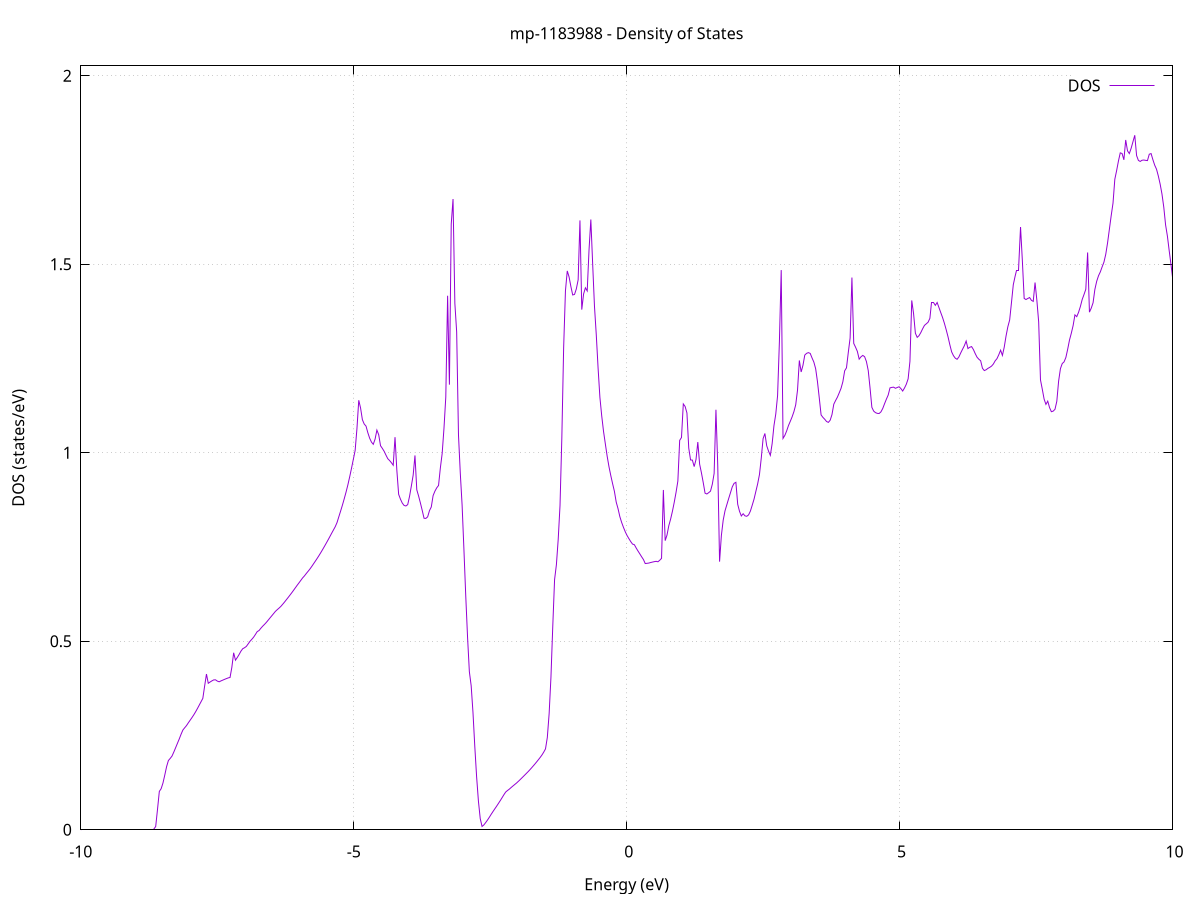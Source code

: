 set title 'mp-1183988 - Density of States'
set xlabel 'Energy (eV)'
set ylabel 'DOS (states/eV)'
set grid
set xrange [-10:10]
set yrange [0:2.026]
set xzeroaxis lt -1
set terminal png size 800,600
set output 'mp-1183988_dos_gnuplot.png'
plot '-' using 1:2 with lines title 'DOS'
-15.569900 0.000000
-15.536700 0.000000
-15.503500 0.000000
-15.470200 0.000000
-15.437000 0.000000
-15.403800 0.000000
-15.370600 0.000000
-15.337400 0.000000
-15.304200 0.000000
-15.270900 0.000000
-15.237700 0.000000
-15.204500 0.000000
-15.171300 0.000000
-15.138100 0.000000
-15.104900 0.000000
-15.071700 0.000000
-15.038400 0.000000
-15.005200 0.000000
-14.972000 0.000000
-14.938800 0.000000
-14.905600 0.000000
-14.872400 0.000000
-14.839100 0.000000
-14.805900 0.000000
-14.772700 0.000000
-14.739500 0.000000
-14.706300 0.000000
-14.673100 0.000000
-14.639800 0.000000
-14.606600 0.000000
-14.573400 0.000000
-14.540200 0.000000
-14.507000 0.000000
-14.473800 0.000000
-14.440600 0.000000
-14.407300 0.000000
-14.374100 0.000000
-14.340900 0.000000
-14.307700 0.000000
-14.274500 0.000000
-14.241300 0.000000
-14.208000 0.000000
-14.174800 0.000000
-14.141600 0.000000
-14.108400 0.000000
-14.075200 0.000000
-14.042000 0.000000
-14.008700 0.000000
-13.975500 0.000000
-13.942300 0.000000
-13.909100 0.000000
-13.875900 0.000000
-13.842700 0.000000
-13.809400 0.000000
-13.776200 0.000000
-13.743000 0.000000
-13.709800 0.000000
-13.676600 0.000000
-13.643400 0.000000
-13.610200 0.000000
-13.576900 0.000000
-13.543700 0.000000
-13.510500 0.000000
-13.477300 0.000000
-13.444100 0.000000
-13.410900 0.000000
-13.377600 0.000000
-13.344400 0.000000
-13.311200 0.000000
-13.278000 0.000000
-13.244800 0.000000
-13.211600 0.000000
-13.178300 0.000000
-13.145100 0.000000
-13.111900 0.000000
-13.078700 0.000000
-13.045500 0.000000
-13.012300 0.000000
-12.979100 0.000000
-12.945800 0.000000
-12.912600 0.000000
-12.879400 0.000000
-12.846200 0.000000
-12.813000 0.000000
-12.779800 0.000000
-12.746500 0.000000
-12.713300 0.000000
-12.680100 0.000000
-12.646900 0.000000
-12.613700 0.000000
-12.580500 0.000000
-12.547200 3.753000
-12.514000 41.516200
-12.480800 66.302300
-12.447600 49.009900
-12.414400 93.719200
-12.381200 89.827300
-12.348000 142.206200
-12.314700 140.594300
-12.281500 0.000000
-12.248300 0.000000
-12.215100 0.000000
-12.181900 0.000000
-12.148700 0.000000
-12.115400 0.000000
-12.082200 0.000000
-12.049000 0.000000
-12.015800 0.000000
-11.982600 0.000000
-11.949400 0.000000
-11.916100 0.000000
-11.882900 0.000000
-11.849700 0.000000
-11.816500 0.000000
-11.783300 0.000000
-11.750100 0.000000
-11.716900 0.000000
-11.683600 0.000000
-11.650400 0.000000
-11.617200 0.000000
-11.584000 0.000000
-11.550800 0.000000
-11.517600 0.000000
-11.484300 0.000000
-11.451100 0.000000
-11.417900 0.000000
-11.384700 0.000000
-11.351500 0.000000
-11.318300 0.000000
-11.285000 0.000000
-11.251800 0.000000
-11.218600 0.000000
-11.185400 0.000000
-11.152200 0.000000
-11.119000 0.000000
-11.085800 0.000000
-11.052500 0.000000
-11.019300 0.000000
-10.986100 0.000000
-10.952900 0.000000
-10.919700 0.000000
-10.886500 0.000000
-10.853200 0.000000
-10.820000 0.000000
-10.786800 0.000000
-10.753600 0.000000
-10.720400 0.000000
-10.687200 0.000000
-10.653900 0.000000
-10.620700 0.000000
-10.587500 0.000000
-10.554300 0.000000
-10.521100 0.000000
-10.487900 0.000000
-10.454700 0.000000
-10.421400 0.000000
-10.388200 0.000000
-10.355000 0.000000
-10.321800 0.000000
-10.288600 0.000000
-10.255400 0.000000
-10.222100 0.000000
-10.188900 0.000000
-10.155700 0.000000
-10.122500 0.000000
-10.089300 0.000000
-10.056100 0.000000
-10.022800 0.000000
-9.989600 0.000000
-9.956400 0.000000
-9.923200 0.000000
-9.890000 0.000000
-9.856800 0.000000
-9.823600 0.000000
-9.790300 0.000000
-9.757100 0.000000
-9.723900 0.000000
-9.690700 0.000000
-9.657500 0.000000
-9.624300 0.000000
-9.591000 0.000000
-9.557800 0.000000
-9.524600 0.000000
-9.491400 0.000000
-9.458200 0.000000
-9.425000 0.000000
-9.391700 0.000000
-9.358500 0.000000
-9.325300 0.000000
-9.292100 0.000000
-9.258900 0.000000
-9.225700 0.000000
-9.192400 0.000000
-9.159200 0.000000
-9.126000 0.000000
-9.092800 0.000000
-9.059600 0.000000
-9.026400 0.000000
-8.993200 0.000000
-8.959900 0.000000
-8.926700 0.000000
-8.893500 0.000000
-8.860300 0.000000
-8.827100 0.000000
-8.793900 0.000000
-8.760600 0.000000
-8.727400 0.000000
-8.694200 0.000000
-8.661000 0.000000
-8.627800 0.008600
-8.594600 0.054100
-8.561300 0.101700
-8.528100 0.108900
-8.494900 0.123800
-8.461700 0.144900
-8.428500 0.167200
-8.395300 0.183700
-8.362100 0.189200
-8.328800 0.195500
-8.295600 0.206200
-8.262400 0.217800
-8.229200 0.229400
-8.196000 0.241000
-8.162800 0.253400
-8.129500 0.264600
-8.096300 0.270600
-8.063100 0.276400
-8.029900 0.283700
-7.996700 0.290600
-7.963500 0.297500
-7.930200 0.304800
-7.897000 0.312800
-7.863800 0.321400
-7.830600 0.330400
-7.797400 0.339500
-7.764200 0.348500
-7.731000 0.381400
-7.697700 0.413000
-7.664500 0.388500
-7.631300 0.391900
-7.598100 0.394900
-7.564900 0.397500
-7.531700 0.397700
-7.498400 0.394300
-7.465200 0.392500
-7.432000 0.394800
-7.398800 0.396900
-7.365600 0.399000
-7.332400 0.400900
-7.299100 0.402800
-7.265900 0.403900
-7.232700 0.430800
-7.199500 0.469500
-7.166300 0.449800
-7.133100 0.456900
-7.099900 0.464800
-7.066600 0.473600
-7.033400 0.480200
-7.000200 0.482800
-6.967000 0.486300
-6.933800 0.493000
-6.900600 0.499800
-6.867300 0.505100
-6.834100 0.510800
-6.800900 0.518000
-6.767700 0.525600
-6.734500 0.528400
-6.701300 0.534500
-6.668000 0.539900
-6.634800 0.544700
-6.601600 0.549900
-6.568400 0.555700
-6.535200 0.561600
-6.502000 0.567400
-6.468800 0.573200
-6.435500 0.579100
-6.402300 0.583600
-6.369100 0.587800
-6.335900 0.592300
-6.302700 0.597900
-6.269500 0.603600
-6.236200 0.609700
-6.203000 0.615800
-6.169800 0.622000
-6.136600 0.628300
-6.103400 0.634900
-6.070200 0.641600
-6.036900 0.648300
-6.003700 0.654700
-5.970500 0.661200
-5.937300 0.667800
-5.904100 0.673100
-5.870900 0.679300
-5.837700 0.685200
-5.804400 0.691200
-5.771200 0.697900
-5.738000 0.705000
-5.704800 0.712100
-5.671600 0.719300
-5.638400 0.726800
-5.605100 0.734600
-5.571900 0.742700
-5.538700 0.751000
-5.505500 0.759500
-5.472300 0.768100
-5.439100 0.777000
-5.405800 0.786000
-5.372600 0.794800
-5.339400 0.803600
-5.306200 0.814600
-5.273000 0.830100
-5.239800 0.845400
-5.206600 0.861200
-5.173300 0.878100
-5.140100 0.895800
-5.106900 0.914900
-5.073700 0.936200
-5.040500 0.958700
-5.007300 0.982300
-4.974000 1.006000
-4.940800 1.064100
-4.907600 1.139200
-4.874400 1.118500
-4.841200 1.087600
-4.808000 1.076200
-4.774700 1.070600
-4.741500 1.053200
-4.708300 1.038600
-4.675100 1.028200
-4.641900 1.022300
-4.608700 1.036000
-4.575400 1.060000
-4.542200 1.047700
-4.509000 1.018600
-4.475800 1.011600
-4.442600 1.003800
-4.409400 0.993700
-4.376200 0.984200
-4.342900 0.979300
-4.309700 0.973500
-4.276500 0.966800
-4.243300 1.041300
-4.210100 0.953600
-4.176900 0.889700
-4.143600 0.876800
-4.110400 0.866500
-4.077200 0.860200
-4.044000 0.858800
-4.010800 0.862400
-3.977600 0.884000
-3.944300 0.911600
-3.911100 0.940400
-3.877900 0.992800
-3.844700 0.901700
-3.811500 0.885200
-3.778300 0.866700
-3.745100 0.847100
-3.711800 0.826200
-3.678600 0.825800
-3.645400 0.830000
-3.612200 0.846400
-3.579000 0.856100
-3.545800 0.886200
-3.512500 0.898000
-3.479300 0.906900
-3.446100 0.913100
-3.412900 0.959600
-3.379700 0.997800
-3.346500 1.064800
-3.313200 1.147700
-3.280000 1.416400
-3.246800 1.180500
-3.213600 1.606100
-3.180400 1.672900
-3.147200 1.396400
-3.114000 1.320400
-3.080700 1.047100
-3.047500 0.945400
-3.014300 0.860900
-2.981100 0.743300
-2.947900 0.621300
-2.914700 0.511100
-2.881400 0.419200
-2.848200 0.381900
-2.815000 0.310700
-2.781800 0.220800
-2.748600 0.140500
-2.715400 0.075900
-2.682100 0.029500
-2.648900 0.008800
-2.615700 0.012900
-2.582500 0.019100
-2.549300 0.025800
-2.516100 0.033100
-2.482900 0.040800
-2.449600 0.048200
-2.416400 0.055300
-2.383200 0.062300
-2.350000 0.069600
-2.316800 0.077000
-2.283600 0.084700
-2.250300 0.092600
-2.217100 0.099900
-2.183900 0.104000
-2.150700 0.107600
-2.117500 0.111900
-2.084300 0.116000
-2.051000 0.120000
-2.017800 0.123900
-1.984600 0.128400
-1.951400 0.133000
-1.918200 0.137700
-1.885000 0.142500
-1.851800 0.147300
-1.818500 0.152200
-1.785300 0.157200
-1.752100 0.162500
-1.718900 0.168000
-1.685700 0.173600
-1.652500 0.179400
-1.619200 0.185400
-1.586000 0.191500
-1.552800 0.198100
-1.519600 0.205800
-1.486400 0.214600
-1.453200 0.244900
-1.419900 0.308100
-1.386700 0.404800
-1.353500 0.539400
-1.320300 0.663500
-1.287100 0.702800
-1.253900 0.770100
-1.220700 0.859800
-1.187400 1.039300
-1.154200 1.278600
-1.121000 1.429600
-1.087800 1.482200
-1.054600 1.466200
-1.021400 1.440800
-0.988100 1.418400
-0.954900 1.419900
-0.921700 1.434500
-0.888500 1.458500
-0.855300 1.616200
-0.822100 1.379500
-0.788800 1.420900
-0.755600 1.437400
-0.722400 1.429100
-0.689200 1.537500
-0.656000 1.618500
-0.622800 1.501700
-0.589600 1.388800
-0.556300 1.312800
-0.523100 1.224200
-0.489900 1.146900
-0.456700 1.097800
-0.423500 1.056700
-0.390300 1.023400
-0.357000 0.990800
-0.323800 0.963000
-0.290600 0.939500
-0.257400 0.918000
-0.224200 0.897600
-0.191000 0.869000
-0.157700 0.851600
-0.124500 0.830500
-0.091300 0.815000
-0.058100 0.802000
-0.024900 0.790200
0.008300 0.780300
0.041600 0.772100
0.074800 0.764300
0.108000 0.757700
0.141200 0.756100
0.174400 0.747400
0.207600 0.739400
0.240800 0.731900
0.274100 0.724100
0.307300 0.716800
0.340500 0.706100
0.373700 0.706700
0.406900 0.707400
0.440100 0.708800
0.473400 0.710000
0.506600 0.711100
0.539800 0.712000
0.573000 0.710800
0.606200 0.714800
0.639400 0.719900
0.672700 0.901200
0.705900 0.766800
0.739100 0.781500
0.772300 0.806500
0.805500 0.823900
0.838700 0.844700
0.871900 0.868500
0.905200 0.895000
0.938400 0.924900
0.971600 1.032800
1.004800 1.040400
1.038000 1.129400
1.071200 1.122700
1.104500 1.105500
1.137700 1.012300
1.170900 0.980900
1.204100 0.980400
1.237300 0.963200
1.270500 0.981900
1.303800 1.028400
1.337000 0.969700
1.370200 0.946600
1.403400 0.920600
1.436600 0.892700
1.469800 0.890600
1.503000 0.894100
1.536300 0.898100
1.569500 0.916500
1.602700 0.945100
1.635900 1.114000
1.669100 0.965700
1.702300 0.711100
1.735600 0.780700
1.768800 0.821100
1.802000 0.845900
1.835200 0.862000
1.868400 0.878100
1.901600 0.893600
1.934900 0.909400
1.968100 0.918800
2.001300 0.921500
2.034500 0.863300
2.067700 0.844600
2.100900 0.832300
2.134100 0.838200
2.167400 0.832600
2.200600 0.831400
2.233800 0.835100
2.267000 0.845200
2.300200 0.860600
2.333400 0.876700
2.366700 0.897100
2.399900 0.917300
2.433100 0.942000
2.466300 0.985700
2.499500 1.037200
2.532700 1.051100
2.566000 1.018500
2.599200 1.004300
2.632400 0.993100
2.665600 1.024200
2.698800 1.071700
2.732000 1.102700
2.765200 1.151400
2.798500 1.294500
2.831700 1.484400
2.864900 1.037900
2.898100 1.046000
2.931300 1.057800
2.964500 1.072000
2.997800 1.083300
3.031000 1.095000
3.064200 1.108900
3.097400 1.127200
3.130600 1.166300
3.163800 1.244700
3.197100 1.214200
3.230300 1.231900
3.263500 1.259000
3.296700 1.263600
3.329900 1.265500
3.363100 1.263400
3.396300 1.251400
3.429600 1.240400
3.462800 1.222700
3.496000 1.188200
3.529200 1.144900
3.562400 1.100300
3.595600 1.093800
3.628900 1.088800
3.662100 1.082800
3.695300 1.080500
3.728500 1.086200
3.761700 1.101100
3.794900 1.128700
3.828200 1.138500
3.861400 1.147500
3.894600 1.158900
3.927800 1.170800
3.961000 1.188200
3.994200 1.217200
4.027400 1.225200
4.060700 1.266100
4.093900 1.304200
4.127100 1.464600
4.160300 1.290000
4.193500 1.279900
4.226700 1.268700
4.260000 1.248200
4.293200 1.254400
4.326400 1.258100
4.359600 1.254700
4.392800 1.241700
4.426000 1.218000
4.459300 1.171400
4.492500 1.120400
4.525700 1.110400
4.558900 1.106300
4.592100 1.104400
4.625300 1.104000
4.658600 1.108300
4.691800 1.117400
4.725000 1.130000
4.758200 1.142000
4.791400 1.152900
4.824600 1.172000
4.857800 1.173300
4.891100 1.173900
4.924300 1.170900
4.957500 1.173000
4.990700 1.175000
5.023900 1.170200
5.057100 1.163600
5.090400 1.171700
5.123600 1.181700
5.156800 1.196000
5.190000 1.242400
5.223200 1.403900
5.256400 1.369100
5.289700 1.316900
5.322900 1.306000
5.356100 1.310400
5.389300 1.318700
5.422500 1.328700
5.455700 1.337700
5.488900 1.341800
5.522200 1.346100
5.555400 1.356500
5.588600 1.398100
5.621800 1.398100
5.655000 1.390900
5.688200 1.398500
5.721500 1.385100
5.754700 1.371600
5.787900 1.358500
5.821100 1.343300
5.854300 1.326100
5.887500 1.307500
5.920800 1.286500
5.954000 1.267500
5.987200 1.257400
6.020400 1.250800
6.053600 1.247800
6.086800 1.254000
6.120000 1.264600
6.153300 1.274300
6.186500 1.283800
6.219700 1.296200
6.252900 1.276300
6.286100 1.279700
6.319300 1.281500
6.352600 1.273700
6.385800 1.262900
6.419000 1.253400
6.452200 1.248000
6.485400 1.243900
6.518600 1.224000
6.551900 1.217900
6.585100 1.220000
6.618300 1.223700
6.651500 1.226400
6.684700 1.229700
6.717900 1.235200
6.751100 1.243700
6.784400 1.249500
6.817600 1.259900
6.850800 1.272000
6.884000 1.258100
6.917200 1.279800
6.950400 1.309400
6.983700 1.334100
7.016900 1.352100
7.050100 1.398400
7.083300 1.445500
7.116500 1.468000
7.149700 1.482000
7.183000 1.482000
7.216200 1.598600
7.249400 1.509500
7.282600 1.409200
7.315800 1.406300
7.349000 1.409100
7.382200 1.411600
7.415500 1.404200
7.448700 1.401400
7.481900 1.451400
7.515100 1.404400
7.548300 1.346900
7.581500 1.193200
7.614800 1.168200
7.648000 1.142200
7.681200 1.128200
7.714400 1.136800
7.747600 1.119700
7.780800 1.108800
7.814100 1.110300
7.847300 1.115200
7.880500 1.136200
7.913700 1.189900
7.946900 1.223000
7.980100 1.236500
8.013300 1.240900
8.046600 1.252700
8.079800 1.274500
8.113000 1.298900
8.146200 1.316900
8.179400 1.337200
8.212600 1.365600
8.245900 1.360900
8.279100 1.372400
8.312300 1.387700
8.345500 1.406400
8.378700 1.419500
8.411900 1.433500
8.445200 1.531000
8.478400 1.372800
8.511600 1.383500
8.544800 1.397700
8.578000 1.433200
8.611200 1.454600
8.644400 1.469300
8.677700 1.479600
8.710900 1.492900
8.744100 1.505500
8.777300 1.526300
8.810500 1.556600
8.843700 1.592700
8.877000 1.628800
8.910200 1.662000
8.943400 1.725300
8.976600 1.748300
9.009800 1.773700
9.043000 1.795300
9.076300 1.793600
9.109500 1.776800
9.142700 1.829500
9.175900 1.800600
9.209100 1.793400
9.242300 1.807400
9.275600 1.824700
9.308800 1.842000
9.342000 1.788200
9.375200 1.775300
9.408400 1.772500
9.441600 1.775700
9.474800 1.776300
9.508100 1.775400
9.541300 1.774800
9.574500 1.791700
9.607700 1.793400
9.640900 1.777100
9.674100 1.762600
9.707400 1.751900
9.740600 1.733800
9.773800 1.712400
9.807000 1.686200
9.840200 1.651400
9.873400 1.604200
9.906700 1.574600
9.939900 1.535400
9.973100 1.498400
10.006300 1.458400
10.039500 1.435100
10.072700 1.414500
10.105900 1.391300
10.139200 1.366300
10.172400 1.341300
10.205600 1.320100
10.238800 1.301000
10.272000 1.298800
10.305200 1.313000
10.338500 1.390600
10.371700 1.497800
10.404900 1.628600
10.438100 1.775400
10.471300 1.962000
10.504500 1.897500
10.537800 1.895500
10.571000 1.726900
10.604200 1.683000
10.637400 1.682900
10.670600 1.668400
10.703800 1.613500
10.737000 1.601700
10.770300 1.627700
10.803500 1.598500
10.836700 1.575300
10.869900 1.677900
10.903100 1.616800
10.936300 1.542900
10.969600 1.526600
11.002800 1.488100
11.036000 1.482500
11.069200 1.558200
11.102400 1.447400
11.135600 1.353600
11.168900 1.278200
11.202100 1.306400
11.235300 1.159700
11.268500 1.089000
11.301700 1.027200
11.334900 0.993400
11.368100 0.969200
11.401400 1.019500
11.434600 0.861800
11.467800 0.860800
11.501000 0.864400
11.534200 0.875800
11.567400 0.889600
11.600700 0.919400
11.633900 0.956900
11.667100 1.042700
11.700300 1.073600
11.733500 1.069400
11.766700 1.121200
11.800000 1.183100
11.833200 1.249000
11.866400 1.333500
11.899600 1.413000
11.932800 1.437200
11.966000 1.371700
11.999200 1.270900
12.032500 1.164000
12.065700 1.144000
12.098900 1.137500
12.132100 1.129200
12.165300 1.119400
12.198500 1.108400
12.231800 1.095900
12.265000 1.081500
12.298200 1.064300
12.331400 1.049600
12.364600 1.083500
12.397800 1.144500
12.431100 1.037000
12.464300 0.978900
12.497500 0.955900
12.530700 0.942600
12.563900 0.926600
12.597100 0.908400
12.630300 0.894700
12.663600 0.876100
12.696800 0.853700
12.730000 0.863300
12.763200 0.852300
12.796400 0.858900
12.829600 0.712700
12.862900 0.701400
12.896100 0.712500
12.929300 0.707000
12.962500 0.705300
12.995700 0.699800
13.028900 0.695900
13.062200 0.694400
13.095400 0.692400
13.128600 0.689700
13.161800 0.687200
13.195000 0.688000
13.228200 0.690400
13.261400 0.693400
13.294700 0.696600
13.327900 0.701000
13.361100 0.675200
13.394300 0.675500
13.427500 0.682500
13.460700 0.672800
13.494000 0.684800
13.527200 0.699200
13.560400 0.722800
13.593600 0.846900
13.626800 0.909000
13.660000 0.899200
13.693300 0.864400
13.726500 0.828200
13.759700 0.804200
13.792900 0.794100
13.826100 0.804300
13.859300 0.825500
13.892600 0.852400
13.925800 0.887200
13.959000 0.974600
13.992200 1.060300
14.025400 1.128700
14.058600 1.265600
14.091800 1.531000
14.125100 1.728600
14.158300 1.834000
14.191500 1.867300
14.224700 1.816600
14.257900 1.717500
14.291100 1.583500
14.324400 1.471600
14.357600 1.396700
14.390800 1.371300
14.424000 1.368300
14.457200 1.367500
14.490400 1.370000
14.523700 1.371900
14.556900 1.360200
14.590100 1.375600
14.623300 1.396600
14.656500 1.462700
14.689700 1.525400
14.722900 1.509200
14.756200 1.365000
14.789400 1.307100
14.822600 1.260600
14.855800 1.245500
14.889000 1.336300
14.922200 1.497600
14.955500 1.640400
14.988700 1.780200
15.021900 1.921200
15.055100 1.922900
15.088300 1.845800
15.121500 1.769100
15.154800 1.697900
15.188000 1.714100
15.221200 1.663600
15.254400 1.548800
15.287600 1.575200
15.320800 1.403000
15.354000 1.347200
15.387300 1.336500
15.420500 1.355200
15.453700 1.382000
15.486900 1.428200
15.520100 1.367300
15.553300 1.390000
15.586600 1.390100
15.619800 1.394500
15.653000 1.424100
15.686200 1.421600
15.719400 1.478400
15.752600 1.482500
15.785900 1.515700
15.819100 1.599300
15.852300 1.587300
15.885500 1.635500
15.918700 1.708900
15.951900 1.751300
15.985100 1.807200
16.018400 1.863600
16.051600 1.915400
16.084800 1.929700
16.118000 1.922900
16.151200 1.903400
16.184400 1.842500
16.217700 1.779400
16.250900 1.746900
16.284100 1.745200
16.317300 1.714200
16.350500 1.691800
16.383700 1.747600
16.417000 1.753300
16.450200 1.724100
16.483400 1.698600
16.516600 1.685500
16.549800 1.668900
16.583000 1.696500
16.616200 1.791600
16.649500 1.809700
16.682700 1.830400
16.715900 1.849800
16.749100 1.846700
16.782300 1.799300
16.815500 1.776100
16.848800 1.768000
16.882000 1.764000
16.915200 1.778300
16.948400 1.832500
16.981600 1.924400
17.014800 1.998400
17.048100 2.019500
17.081300 1.961400
17.114500 1.951800
17.147700 1.972700
17.180900 2.051600
17.214100 2.097100
17.247300 2.077600
17.280600 2.049100
17.313800 2.033700
17.347000 2.025800
17.380200 2.011200
17.413400 2.002100
17.446600 1.977400
17.479900 1.973500
17.513100 1.956800
17.546300 1.914400
17.579500 1.884800
17.612700 1.835900
17.645900 1.827200
17.679200 1.788000
17.712400 1.712700
17.745600 1.669200
17.778800 1.689000
17.812000 1.644700
17.845200 1.582000
17.878400 1.564600
17.911700 1.595300
17.944900 1.633800
17.978100 1.673100
18.011300 1.681600
18.044500 1.783900
18.077700 1.697000
18.111000 1.621200
18.144200 1.528500
18.177400 1.451600
18.210600 1.425700
18.243800 1.410000
18.277000 1.443200
18.310300 1.563500
18.343500 1.691800
18.376700 1.761500
18.409900 1.791400
18.443100 1.834000
18.476300 1.907100
18.509600 1.945600
18.542800 1.657100
18.576000 1.627800
18.609200 1.610700
18.642400 1.604500
18.675600 1.603400
18.708800 1.596700
18.742100 1.574000
18.775300 1.560900
18.808500 1.610000
18.841700 1.573300
18.874900 1.551900
18.908100 1.538100
18.941400 1.529100
18.974600 1.538100
19.007800 1.653700
19.041000 1.662300
19.074200 1.664100
19.107400 1.735400
19.140700 1.755400
19.173900 1.764300
19.207100 1.727400
19.240300 1.674300
19.273500 1.690800
19.306700 1.686700
19.339900 1.676900
19.373200 1.634800
19.406400 1.615300
19.439600 1.611000
19.472800 1.618900
19.506000 1.653100
19.539200 1.695800
19.572500 1.723700
19.605700 1.750400
19.638900 1.778100
19.672100 1.817000
19.705300 1.898600
19.738500 1.969900
19.771800 2.040700
19.805000 2.086200
19.838200 2.106300
19.871400 2.109500
19.904600 2.153100
19.937800 2.034800
19.971000 1.972200
20.004300 1.917400
20.037500 1.868700
20.070700 1.833800
20.103900 1.810900
20.137100 1.811100
20.170300 1.839800
20.203600 1.886800
20.236800 1.886000
20.270000 1.885100
20.303200 1.814000
20.336400 1.758400
20.369600 1.709400
20.402900 1.685700
20.436100 1.667400
20.469300 1.667300
20.502500 1.701200
20.535700 1.767300
20.568900 1.801100
20.602100 1.842200
20.635400 1.885800
20.668600 1.865800
20.701800 1.868100
20.735000 1.861500
20.768200 1.875100
20.801400 1.897500
20.834700 1.860400
20.867900 1.829800
20.901100 1.799400
20.934300 1.762100
20.967500 1.730600
21.000700 1.721100
21.034000 1.733800
21.067200 1.743700
21.100400 1.792000
21.133600 1.863500
21.166800 1.904500
21.200000 1.920300
21.233200 1.874500
21.266500 1.857200
21.299700 1.860100
21.332900 1.860800
21.366100 1.869900
21.399300 1.852800
21.432500 1.842300
21.465800 2.329000
21.499000 1.804000
21.532200 1.799100
21.565400 1.791700
21.598600 1.783300
21.631800 1.778900
21.665100 1.779700
21.698300 1.782500
21.731500 1.791800
21.764700 1.807000
21.797900 1.814000
21.831100 1.821000
21.864300 1.833500
21.897600 1.850700
21.930800 1.894800
21.964000 1.914000
21.997200 1.942300
22.030400 1.961900
22.063600 1.984600
22.096900 1.993700
22.130100 2.120800
22.163300 2.052400
22.196500 2.000900
22.229700 1.995800
22.262900 2.011000
22.296200 2.055200
22.329400 2.143500
22.362600 2.100100
22.395800 2.086300
22.429000 2.058600
22.462200 2.035900
22.495400 2.012100
22.528700 2.010000
22.561900 2.024000
22.595100 2.044700
22.628300 2.070100
22.661500 2.100300
22.694700 2.362200
22.728000 2.203800
22.761200 2.091900
22.794400 2.068900
22.827600 2.058700
22.860800 2.052000
22.894000 2.065400
22.927300 2.076000
22.960500 2.073400
22.993700 2.056800
23.026900 2.042800
23.060100 2.020700
23.093300 1.968700
23.126600 1.957700
23.159800 1.956100
23.193000 1.995800
23.226200 2.046700
23.259400 2.029600
23.292600 2.003200
23.325800 1.969900
23.359100 1.944900
23.392300 2.142300
23.425500 1.996400
23.458700 2.037100
23.491900 1.984700
23.525100 1.957600
23.558400 1.935400
23.591600 1.922100
23.624800 1.889700
23.658000 1.855300
23.691200 1.826800
23.724400 1.821100
23.757700 1.812900
23.790900 1.805400
23.824100 1.786300
23.857300 1.783100
23.890500 1.774900
23.923700 1.763400
23.956900 1.756100
23.990200 1.758600
24.023400 1.776900
24.056600 1.800300
24.089800 1.821000
24.123000 1.865100
24.156200 1.921000
24.189500 1.956200
24.222700 1.979000
24.255900 1.997400
24.289100 2.010200
24.322300 2.015900
24.355500 2.020800
24.388800 2.004800
24.422000 1.996900
24.455200 2.028700
24.488400 2.012000
24.521600 1.995800
24.554800 1.980200
24.588000 1.985100
24.621300 1.992600
24.654500 2.003800
24.687700 2.016300
24.720900 1.993100
24.754100 1.996300
24.787300 2.008100
24.820600 2.025700
24.853800 2.045000
24.887000 2.069200
24.920200 2.127400
24.953400 2.051800
24.986600 2.048100
25.019900 2.054900
25.053100 2.064500
25.086300 2.144500
25.119500 2.133400
25.152700 2.121000
25.185900 2.112600
25.219100 2.085900
25.252400 2.140300
25.285600 2.085400
25.318800 2.059100
25.352000 2.033100
25.385200 2.014200
25.418400 1.989800
25.451700 1.967100
25.484900 1.942300
25.518100 1.926400
25.551300 1.911800
25.584500 1.996800
25.617700 1.962600
25.651000 1.932300
25.684200 1.914100
25.717400 1.896600
25.750600 1.881300
25.783800 1.875600
25.817000 1.889700
25.850200 1.912500
25.883500 1.898500
25.916700 1.952000
25.949900 2.007800
25.983100 2.027600
26.016300 2.066100
26.049500 2.095700
26.082800 2.117400
26.116000 2.151300
26.149200 2.186400
26.182400 2.209400
26.215600 2.278700
26.248800 2.330400
26.282100 2.340000
26.315300 2.336700
26.348500 2.343500
26.381700 2.338200
26.414900 2.318400
26.448100 2.278400
26.481300 2.255700
26.514600 2.263500
26.547800 2.251100
26.581000 2.216900
26.614200 2.172600
26.647400 2.137400
26.680600 2.082700
26.713900 2.044600
26.747100 2.036300
26.780300 2.003800
26.813500 2.051400
26.846700 2.081000
26.879900 2.112900
26.913200 2.132600
26.946400 2.136000
26.979600 2.136600
27.012800 2.124100
27.046000 2.023700
27.079200 1.952200
27.112400 1.891400
27.145700 2.853900
27.178900 1.799100
27.212100 1.674500
27.245300 1.611400
27.278500 1.557500
27.311700 1.529200
27.345000 1.519000
27.378200 1.509400
27.411400 1.517000
27.444600 1.551000
27.477800 1.608500
27.511000 1.757100
27.544300 2.015300
27.577500 2.395900
27.610700 2.460700
27.643900 2.446500
27.677100 2.119000
27.710300 1.863100
27.743600 1.766900
27.776800 1.721000
27.810000 1.696500
27.843200 1.664000
27.876400 1.595100
27.909600 1.585800
27.942800 1.610300
27.976100 1.644100
28.009300 1.683600
28.042500 1.724500
28.075700 1.758900
28.108900 1.761500
28.142100 1.784400
28.175400 1.829100
28.208600 1.932100
28.241800 2.037300
28.275000 1.951200
28.308200 1.888900
28.341400 1.881300
28.374700 1.842500
28.407900 1.835400
28.441100 1.886500
28.474300 1.898600
28.507500 1.879100
28.540700 1.850400
28.573900 1.817600
28.607200 1.791100
28.640400 1.796000
28.673600 1.770000
28.706800 1.750600
28.740000 1.777400
28.773200 1.748300
28.806500 1.729400
28.839700 1.719900
28.872900 1.717600
28.906100 1.716400
28.939300 1.716100
28.972500 1.746200
29.005800 1.755500
29.039000 1.764100
29.072200 1.779900
29.105400 1.820000
29.138600 1.880400
29.171800 1.893400
29.205000 1.776200
29.238300 1.794400
29.271500 1.826400
29.304700 1.860100
29.337900 1.901300
29.371100 1.950400
29.404300 2.032700
29.437600 2.110800
29.470800 2.159400
29.504000 2.275800
29.537200 2.297900
29.570400 2.332200
29.603600 2.388700
29.636900 2.409800
29.670100 2.278900
29.703300 2.241800
29.736500 2.215200
29.769700 2.198700
29.802900 2.204600
29.836100 2.203600
29.869400 2.216800
29.902600 2.225700
29.935800 2.254000
29.969000 2.320200
30.002200 2.543400
30.035400 2.420800
30.068700 2.269000
30.101900 2.226300
30.135100 2.155700
30.168300 2.080800
30.201500 2.015200
30.234700 1.974500
30.268000 1.951800
30.301200 1.936600
30.334400 1.942000
30.367600 1.972900
30.400800 1.994900
30.434000 2.013000
30.467200 2.034600
30.500500 2.054100
30.533700 2.075600
30.566900 2.114400
30.600100 2.154900
30.633300 2.217000
30.666500 2.128600
30.699800 2.117400
30.733000 2.098700
30.766200 2.085000
30.799400 2.077600
30.832600 2.085500
30.865800 2.110000
30.899100 2.146300
30.932300 2.113900
30.965500 2.115500
30.998700 2.085100
31.031900 2.103600
31.065100 2.124400
31.098300 2.116600
31.131600 2.133100
31.164800 2.167600
31.198000 2.199800
31.231200 2.215100
31.264400 2.204700
31.297600 2.189200
31.330900 2.160400
31.364100 2.147500
31.397300 2.092200
31.430500 2.077300
31.463700 2.072400
31.496900 2.029700
31.530200 2.010600
31.563400 2.027400
31.596600 2.037200
31.629800 2.098800
31.663000 2.203300
31.696200 2.291500
31.729400 2.332800
31.762700 2.403200
31.795900 2.433800
31.829100 2.316200
31.862300 2.223600
31.895500 2.160900
31.928700 2.114600
31.962000 2.099500
31.995200 2.131300
32.028400 2.115700
32.061600 2.207300
32.094800 2.223800
32.128000 2.240900
32.161300 2.266000
32.194500 2.322800
32.227700 2.386300
32.260900 2.440800
32.294100 2.463000
32.327300 2.461100
32.360600 2.361300
32.393800 2.353700
32.427000 2.343000
32.460200 2.304900
32.493400 2.283800
32.526600 2.201800
32.559800 2.145400
32.593100 2.118600
32.626300 2.103800
32.659500 2.105200
32.692700 2.106600
32.725900 2.126300
32.759100 2.182200
32.792400 2.220200
32.825600 2.323800
32.858800 2.410500
32.892000 2.344800
32.925200 2.317300
32.958400 2.290300
32.991700 2.221000
33.024900 2.193200
33.058100 2.220000
33.091300 2.181700
33.124500 2.175000
33.157700 2.152600
33.190900 2.142400
33.224200 2.126700
33.257400 2.103300
33.290600 2.049400
33.323800 1.979000
33.357000 1.918400
33.390200 1.861700
33.423500 1.829200
33.456700 1.829300
33.489900 1.841000
33.523100 1.866100
33.556300 1.909400
33.589500 1.957200
33.622800 2.022500
33.656000 2.095700
33.689200 2.169100
33.722400 2.212600
33.755600 2.252500
33.788800 2.297000
33.822000 2.492800
33.855300 2.310300
33.888500 2.379300
33.921700 2.337800
33.954900 2.268100
33.988100 2.242400
34.021300 2.268300
34.054600 2.364400
34.087800 2.315600
34.121000 2.259000
34.154200 2.215900
34.187400 2.225400
34.220600 2.234500
34.253900 2.255000
34.287100 2.270200
34.320300 2.281300
34.353500 2.297600
34.386700 2.309900
34.419900 2.314700
34.453100 2.314000
34.486400 2.306800
34.519600 2.293600
34.552800 2.314400
34.586000 2.419800
34.619200 2.493200
34.652400 2.387500
34.685700 2.367500
34.718900 2.345100
34.752100 2.345400
34.785300 2.347300
34.818500 2.349900
34.851700 2.361100
34.885000 2.378200
34.918200 2.388800
34.951400 2.480300
34.984600 2.414800
35.017800 2.410500
35.051000 2.366700
35.084200 2.279600
35.117500 2.160100
35.150700 2.102600
35.183900 2.075700
35.217100 2.074300
35.250300 2.085500
35.283500 2.111200
35.316800 2.143900
35.350000 2.185900
35.383200 2.230800
35.416400 2.255000
35.449600 2.267000
35.482800 2.275100
35.516100 2.275900
35.549300 2.302100
35.582500 2.292600
35.615700 2.296600
35.648900 2.295500
35.682100 2.311200
35.715300 2.406600
35.748600 2.349600
35.781800 2.360700
35.815000 2.404000
35.848200 2.440000
35.881400 2.455700
35.914600 2.494500
35.947900 2.527600
35.981100 2.581100
36.014300 2.641200
36.047500 2.657000
36.080700 2.612200
36.113900 2.560000
36.147200 2.519000
36.180400 2.484600
36.213600 2.452000
36.246800 2.437800
36.280000 2.428900
36.313200 2.412900
36.346400 2.440100
36.379700 2.437600
36.412900 2.442700
36.446100 2.440000
36.479300 2.474300
36.512500 2.447900
36.545700 2.445000
36.579000 2.427800
36.612200 2.379900
36.645400 2.402100
36.678600 2.385100
36.711800 2.382500
36.745000 2.330600
36.778300 2.283800
36.811500 2.274100
36.844700 2.265600
36.877900 2.305200
36.911100 2.325800
36.944300 2.397100
36.977600 2.434700
37.010800 2.469900
37.044000 2.526700
37.077200 2.571600
37.110400 2.590900
37.143600 2.625600
37.176800 2.622200
37.210100 2.574300
37.243300 2.504400
37.276500 2.630600
37.309700 2.489500
37.342900 2.461000
37.376100 2.523500
37.409400 2.458400
37.442600 2.506400
37.475800 2.418600
37.509000 2.351100
37.542200 2.309000
37.575400 2.299300
37.608700 2.298100
37.641900 2.294700
37.675100 2.323700
37.708300 2.331600
37.741500 2.302500
37.774700 2.283200
37.807900 2.269100
37.841200 2.241400
37.874400 2.269500
37.907600 2.282600
37.940800 2.355900
37.974000 2.406600
38.007200 2.428600
38.040500 2.428900
38.073700 2.411500
38.106900 2.383900
38.140100 2.356300
38.173300 2.291100
38.206500 2.283000
38.239800 2.237500
38.273000 2.179700
38.306200 2.096300
38.339400 2.059800
38.372600 2.046100
38.405800 2.040400
38.439000 2.050800
38.472300 2.059900
38.505500 2.074600
38.538700 2.159700
38.571900 2.252400
38.605100 2.359200
38.638300 2.401800
38.671600 2.455600
38.704800 2.460800
38.738000 2.471400
38.771200 2.458000
38.804400 2.423600
38.837600 2.418400
38.870900 2.469500
38.904100 2.507700
38.937300 2.447400
38.970500 2.401000
39.003700 2.346900
39.036900 2.278000
39.070100 2.238400
39.103400 2.195500
39.136600 2.158200
39.169800 2.146300
39.203000 2.159000
39.236200 2.145100
39.269400 2.176200
39.302700 2.183300
39.335900 2.170700
39.369100 2.196700
39.402300 2.200600
39.435500 2.192100
39.468700 2.206700
39.502000 2.217800
39.535200 2.246300
39.568400 2.282900
39.601600 2.309900
39.634800 2.296800
39.668000 2.202800
39.701200 2.037600
39.734500 1.984800
39.767700 1.933400
39.800900 1.864800
39.834100 1.788800
39.867300 1.779400
39.900500 1.758700
39.933800 1.747500
39.967000 1.733400
40.000200 1.752200
40.033400 1.655400
40.066600 1.611200
40.099800 1.605700
40.133100 1.576600
40.166300 1.499800
40.199500 1.423100
40.232700 1.255900
40.265900 1.182600
40.299100 1.123400
40.332300 1.070100
40.365600 1.033600
40.398800 1.020300
40.432000 1.017600
40.465200 0.992400
40.498400 0.948800
40.531600 0.901700
40.564900 0.855600
40.598100 0.807900
40.631300 0.778800
40.664500 0.745000
40.697700 0.667800
40.730900 0.614300
40.764200 0.615100
40.797400 0.658200
40.830600 0.590800
40.863800 0.585800
40.897000 0.562000
40.930200 0.537400
40.963400 0.505700
40.996700 0.466900
41.029900 0.428300
41.063100 0.397700
41.096300 0.372000
41.129500 0.351200
41.162700 0.334100
41.196000 0.316900
41.229200 0.301300
41.262400 0.285200
41.295600 0.269200
41.328800 0.255500
41.362000 0.244200
41.395300 0.217200
41.428500 0.208900
41.461700 0.201200
41.494900 0.194200
41.528100 0.187900
41.561300 0.182200
41.594600 0.174300
41.627800 0.163400
41.661000 0.160600
41.694200 0.157700
41.727400 0.154900
41.760600 0.152100
41.793800 0.149700
41.827100 0.148100
41.860300 0.147200
41.893500 0.146600
41.926700 0.146300
41.959900 0.146700
41.993100 0.147300
42.026400 0.146500
42.059600 0.145600
42.092800 0.215600
42.126000 0.157600
42.159200 0.157900
42.192400 0.157900
42.225700 0.158000
42.258900 0.158300
42.292100 0.158600
42.325300 0.159200
42.358500 0.159800
42.391700 0.160600
42.424900 0.161500
42.458200 0.162600
42.491400 0.163800
42.524600 0.165100
42.557800 0.166500
42.591000 0.168100
42.624200 0.169800
42.657500 0.171400
42.690700 0.175400
42.723900 0.179200
42.757100 0.183000
42.790300 0.186600
42.823500 0.190300
42.856800 0.193800
42.890000 0.192400
42.923200 0.168800
42.956400 0.140800
42.989600 0.121600
43.022800 0.115000
43.056000 0.108200
43.089300 0.101100
43.122500 0.093800
43.155700 0.086100
43.188900 0.078300
43.222100 0.072400
43.255300 0.069400
43.288600 0.066200
43.321800 0.063000
43.355000 0.059700
43.388200 0.056300
43.421400 0.052900
43.454600 0.049400
43.487900 0.045900
43.521100 0.042500
43.554300 0.039500
43.587500 0.036900
43.620700 0.034600
43.653900 0.033200
43.687100 0.032400
43.720400 0.031700
43.753600 0.030900
43.786800 0.030200
43.820000 0.029600
43.853200 0.028900
43.886400 0.028300
43.919700 0.027700
43.952900 0.027100
43.986100 0.026600
44.019300 0.026000
44.052500 0.025500
44.085700 0.025100
44.119000 0.024600
44.152200 0.024200
44.185400 0.023700
44.218600 0.023300
44.251800 0.022900
44.285000 0.022400
44.318200 0.022000
44.351500 0.021600
44.384700 0.021200
44.417900 0.020800
44.451100 0.020400
44.484300 0.020000
44.517500 0.019600
44.550800 0.019200
44.584000 0.018900
44.617200 0.018500
44.650400 0.018100
44.683600 0.017800
44.716800 0.017400
44.750100 0.017100
44.783300 0.016700
44.816500 0.016400
44.849700 0.016100
44.882900 0.015700
44.916100 0.015400
44.949300 0.015100
44.982600 0.014800
45.015800 0.014500
45.049000 0.014200
45.082200 0.014000
45.115400 0.013800
45.148600 0.013600
45.181900 0.013500
45.215100 0.013300
45.248300 0.013100
45.281500 0.013000
45.314700 0.012800
45.347900 0.012600
45.381200 0.012400
45.414400 0.012300
45.447600 0.012100
45.480800 0.011900
45.514000 0.011800
45.547200 0.011600
45.580400 0.011500
45.613700 0.011300
45.646900 0.011100
45.680100 0.011000
45.713300 0.010800
45.746500 0.010600
45.779700 0.010500
45.813000 0.010300
45.846200 0.010100
45.879400 0.010000
45.912600 0.009800
45.945800 0.009700
45.979000 0.009500
46.012300 0.009300
46.045500 0.009200
46.078700 0.009000
46.111900 0.008900
46.145100 0.008700
46.178300 0.008500
46.211600 0.010300
46.244800 0.010400
46.278000 0.010100
46.311200 0.009800
46.344400 0.009500
46.377600 0.009200
46.410800 0.008900
46.444100 0.008600
46.477300 0.008300
46.510500 0.008000
46.543700 0.007700
46.576900 0.007500
46.610100 0.007200
46.643400 0.006900
46.676600 0.006700
46.709800 0.006400
46.743000 0.006200
46.776200 0.005900
46.809400 0.005700
46.842700 0.005500
46.875900 0.005200
46.909100 0.005000
46.942300 0.004800
46.975500 0.004500
47.008700 0.004300
47.041900 0.004100
47.075200 0.003900
47.108400 0.003700
47.141600 0.003500
47.174800 0.003300
47.208000 0.003100
47.241200 0.002900
47.274500 0.002700
47.307700 0.002500
47.340900 0.002300
47.374100 0.002100
47.407300 0.001900
47.440500 0.001800
47.473800 0.001600
47.507000 0.001400
47.540200 0.001200
47.573400 0.001100
47.606600 0.000900
47.639800 0.000800
47.673000 0.000600
47.706300 0.000500
47.739500 0.000300
47.772700 0.000200
47.805900 0.000100
47.839100 0.000000
47.872300 0.000000
47.905600 0.000000
47.938800 0.000000
47.972000 0.000000
48.005200 0.000000
48.038400 0.000000
48.071600 0.000000
48.104900 0.000000
48.138100 0.000000
48.171300 0.000000
48.204500 0.000000
48.237700 0.000000
48.270900 0.000000
48.304100 0.000000
48.337400 0.000000
48.370600 0.000000
48.403800 0.000000
48.437000 0.000000
48.470200 0.000000
48.503400 0.000000
48.536700 0.000000
48.569900 0.000000
48.603100 0.000000
48.636300 0.000000
48.669500 0.000000
48.702700 0.000000
48.736000 0.000000
48.769200 0.000000
48.802400 0.000000
48.835600 0.000000
48.868800 0.000000
48.902000 0.000000
48.935200 0.000000
48.968500 0.000000
49.001700 0.000000
49.034900 0.000000
49.068100 0.000000
49.101300 0.000000
49.134500 0.000000
49.167800 0.000000
49.201000 0.000000
49.234200 0.000000
49.267400 0.000000
49.300600 0.000000
49.333800 0.000000
49.367100 0.000000
49.400300 0.000000
49.433500 0.000000
49.466700 0.000000
49.499900 0.000000
49.533100 0.000000
49.566300 0.000000
49.599600 0.000000
49.632800 0.000000
49.666000 0.000000
49.699200 0.000000
49.732400 0.000000
49.765600 0.000000
49.798900 0.000000
49.832100 0.000000
49.865300 0.000000
49.898500 0.000000
49.931700 0.000000
49.964900 0.000000
49.998200 0.000000
50.031400 0.000000
50.064600 0.000000
50.097800 0.000000
50.131000 0.000000
50.164200 0.000000
50.197400 0.000000
50.230700 0.000000
50.263900 0.000000
50.297100 0.000000
50.330300 0.000000
50.363500 0.000000
50.396700 0.000000
50.430000 0.000000
50.463200 0.000000
50.496400 0.000000
50.529600 0.000000
50.562800 0.000000
50.596000 0.000000
50.629300 0.000000
50.662500 0.000000
50.695700 0.000000
50.728900 0.000000
50.762100 0.000000
50.795300 0.000000
50.828600 0.000000
50.861800 0.000000
e
